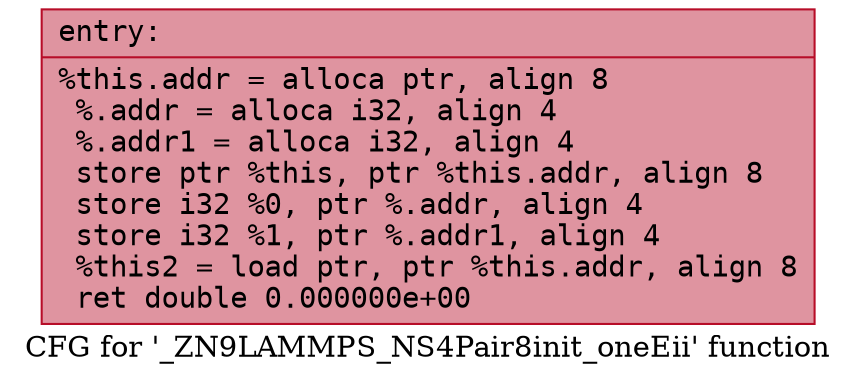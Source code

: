 digraph "CFG for '_ZN9LAMMPS_NS4Pair8init_oneEii' function" {
	label="CFG for '_ZN9LAMMPS_NS4Pair8init_oneEii' function";

	Node0x55e0e81aa240 [shape=record,color="#b70d28ff", style=filled, fillcolor="#b70d2870" fontname="Courier",label="{entry:\l|  %this.addr = alloca ptr, align 8\l  %.addr = alloca i32, align 4\l  %.addr1 = alloca i32, align 4\l  store ptr %this, ptr %this.addr, align 8\l  store i32 %0, ptr %.addr, align 4\l  store i32 %1, ptr %.addr1, align 4\l  %this2 = load ptr, ptr %this.addr, align 8\l  ret double 0.000000e+00\l}"];
}
